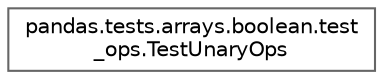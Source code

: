 digraph "Graphical Class Hierarchy"
{
 // LATEX_PDF_SIZE
  bgcolor="transparent";
  edge [fontname=Helvetica,fontsize=10,labelfontname=Helvetica,labelfontsize=10];
  node [fontname=Helvetica,fontsize=10,shape=box,height=0.2,width=0.4];
  rankdir="LR";
  Node0 [id="Node000000",label="pandas.tests.arrays.boolean.test\l_ops.TestUnaryOps",height=0.2,width=0.4,color="grey40", fillcolor="white", style="filled",URL="$dd/df3/classpandas_1_1tests_1_1arrays_1_1boolean_1_1test__ops_1_1TestUnaryOps.html",tooltip=" "];
}
